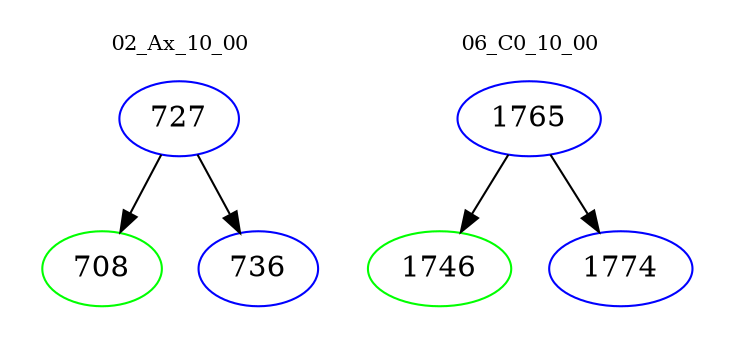 digraph{
subgraph cluster_0 {
color = white
label = "02_Ax_10_00";
fontsize=10;
T0_727 [label="727", color="blue"]
T0_727 -> T0_708 [color="black"]
T0_708 [label="708", color="green"]
T0_727 -> T0_736 [color="black"]
T0_736 [label="736", color="blue"]
}
subgraph cluster_1 {
color = white
label = "06_C0_10_00";
fontsize=10;
T1_1765 [label="1765", color="blue"]
T1_1765 -> T1_1746 [color="black"]
T1_1746 [label="1746", color="green"]
T1_1765 -> T1_1774 [color="black"]
T1_1774 [label="1774", color="blue"]
}
}
